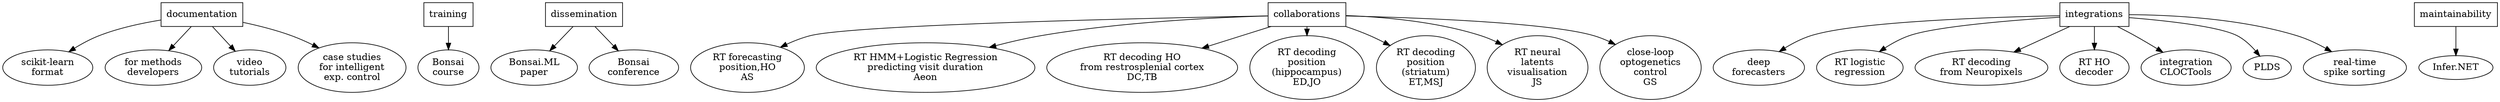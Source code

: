 digraph {
  layout=dot;
  ranksep=0.2;

  documentation [shape=box];
  documentation -> "scikit-learn\nformat";
  documentation -> "for methods\ndevelopers";
  documentation -> "video\ntutorials";
  documentation -> "case studies\nfor intelligent\nexp. control";

  training [shape=box];
  training -> "Bonsai\ncourse";

  dissemination [shape=box];
  dissemination -> "Bonsai.ML\npaper";
  dissemination -> "Bonsai\nconference";

  collaborations [shape=box];
  collaborations -> "RT forecasting\nposition,HO\nAS";
  collaborations -> "RT HMM+Logistic Regression\npredicting visit duration\nAeon";
  collaborations -> "RT decoding HO\nfrom restrosplenial cortex\nDC,TB";
  collaborations -> "RT decoding\nposition\n(hippocampus)\nED,JO";
  collaborations -> "RT decoding\nposition\n(striatum)\nET,MSJ";
  collaborations -> "RT neural\nlatents\nvisualisation\nJS";
  collaborations -> "close-loop\noptogenetics\ncontrol\nGS";

  integrations [shape=box];
  integrations -> "deep\nforecasters";
  integrations -> "RT logistic\nregression";
  integrations -> "RT decoding\nfrom Neuropixels";
  integrations -> "RT HO\ndecoder";
  integrations -> "integration\nCLOCTools";
  integrations -> "PLDS";
  integrations -> "real-time\nspike sorting";

  integrations [label=integrations]

  maintainability [shape=box];
  maintainability -> "Infer.NET";

  /* { rank=same; documentation training community technical } */

}
